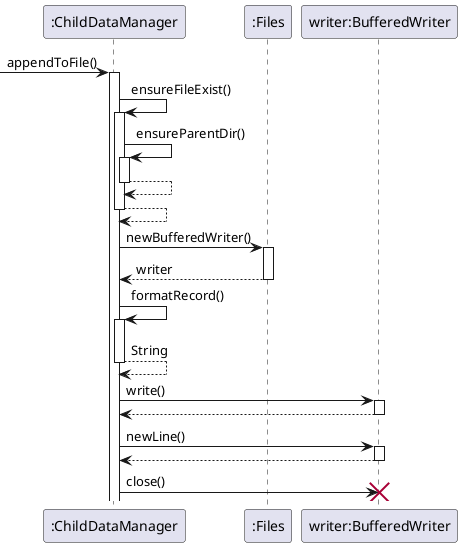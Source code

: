 @startuml
'https://plantuml.com/sequence-

participant ":ChildDataManager" as CDM
participant ":Files" as Files
participant "writer:BufferedWriter" as BW

-> CDM: appendToFile()
activate CDM

CDM -> CDM: ensureFileExist()
activate CDM

CDM -> CDM: ensureParentDir()
activate CDM
return

return

CDM -> Files: newBufferedWriter()
activate Files
return writer

CDM -> CDM: formatRecord()
activate CDM
return String

CDM -> BW: write()
activate BW
return

CDM -> BW: newLine()
activate BW
return

CDM -> BW: close()
destroy BW


@enduml